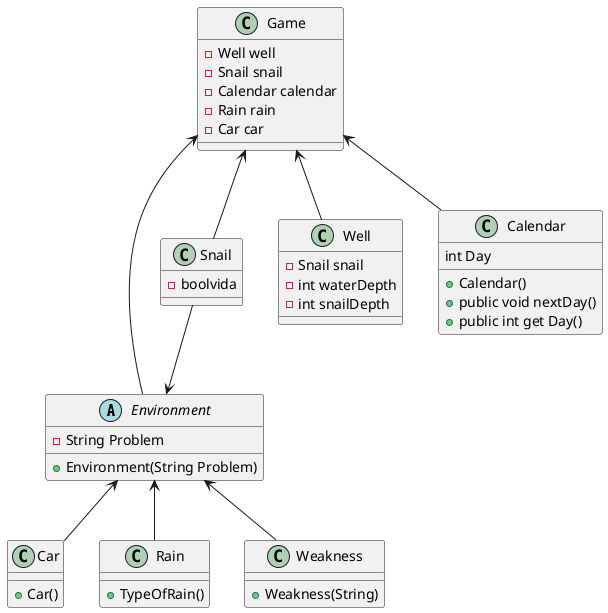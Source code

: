 @startuml
@startuml
Environment <-- Car
Environment <-- Rain
Environment <-- Weakness
Snail --> Environment
Game <-- Snail
Game <-- Environment
Game <-- Well
Game <-- Calendar


Class Game{
-Well well
-Snail snail
-Calendar calendar
-Rain rain
-Car car
}


Class Snail{
-boolvida
}

Class Well{
-Snail snail
-int waterDepth
-int snailDepth
}

Class Calendar{
int Day

+Calendar()
+public void nextDay()
+public int get Day()
}

Abstract Environment{
-String Problem

+Environment(String Problem)
}

Class Rain{
+TypeOfRain()
}

Class Weakness{
+Weakness(String)
}

Class Car{
+Car()
}
@enduml
@enduml